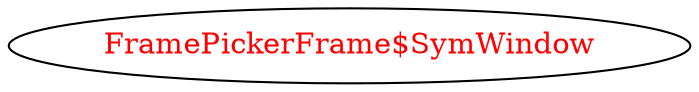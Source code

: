 digraph dependencyGraph {
 concentrate=true;
 ranksep="2.0";
 rankdir="LR"; 
 splines="ortho";
"FramePickerFrame$SymWindow" [fontcolor="red"];
}